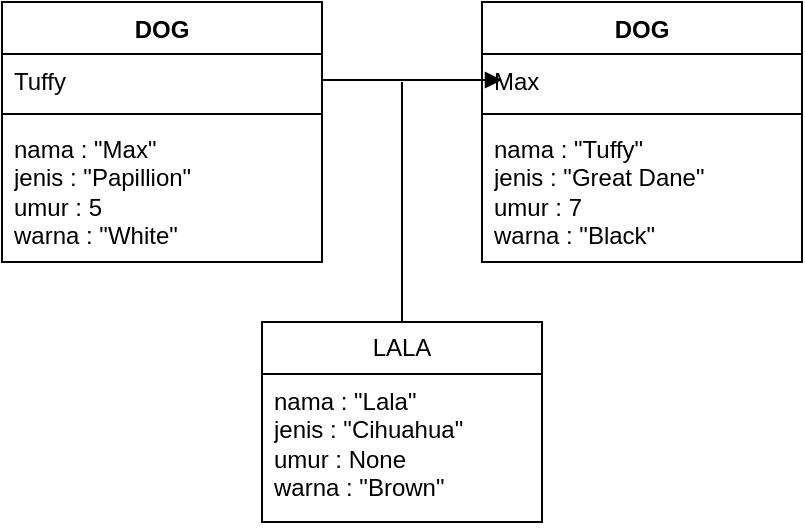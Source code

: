 <mxfile version="24.3.1" type="device">
  <diagram name="Page-1" id="-I-QFmv6Nde0Zz7xK7Lp">
    <mxGraphModel dx="1034" dy="446" grid="1" gridSize="10" guides="1" tooltips="1" connect="1" arrows="1" fold="1" page="1" pageScale="1" pageWidth="850" pageHeight="1100" math="0" shadow="0">
      <root>
        <mxCell id="0" />
        <mxCell id="1" parent="0" />
        <mxCell id="TBOpGGrL9Ec4_y6o0lGV-5" value="DOG" style="swimlane;fontStyle=1;align=center;verticalAlign=top;childLayout=stackLayout;horizontal=1;startSize=26;horizontalStack=0;resizeParent=1;resizeParentMax=0;resizeLast=0;collapsible=1;marginBottom=0;whiteSpace=wrap;html=1;" vertex="1" parent="1">
          <mxGeometry x="160" y="160" width="160" height="130" as="geometry" />
        </mxCell>
        <mxCell id="TBOpGGrL9Ec4_y6o0lGV-6" value="Tuffy" style="text;strokeColor=none;fillColor=none;align=left;verticalAlign=top;spacingLeft=4;spacingRight=4;overflow=hidden;rotatable=0;points=[[0,0.5],[1,0.5]];portConstraint=eastwest;whiteSpace=wrap;html=1;" vertex="1" parent="TBOpGGrL9Ec4_y6o0lGV-5">
          <mxGeometry y="26" width="160" height="26" as="geometry" />
        </mxCell>
        <mxCell id="TBOpGGrL9Ec4_y6o0lGV-7" value="" style="line;strokeWidth=1;fillColor=none;align=left;verticalAlign=middle;spacingTop=-1;spacingLeft=3;spacingRight=3;rotatable=0;labelPosition=right;points=[];portConstraint=eastwest;strokeColor=inherit;" vertex="1" parent="TBOpGGrL9Ec4_y6o0lGV-5">
          <mxGeometry y="52" width="160" height="8" as="geometry" />
        </mxCell>
        <mxCell id="TBOpGGrL9Ec4_y6o0lGV-8" value="nama : &quot;Max&quot;&lt;br&gt;jenis : &quot;Papillion&quot;&lt;br&gt;umur : 5&lt;br&gt;warna : &quot;White&quot;" style="text;strokeColor=none;fillColor=none;align=left;verticalAlign=top;spacingLeft=4;spacingRight=4;overflow=hidden;rotatable=0;points=[[0,0.5],[1,0.5]];portConstraint=eastwest;whiteSpace=wrap;html=1;" vertex="1" parent="TBOpGGrL9Ec4_y6o0lGV-5">
          <mxGeometry y="60" width="160" height="70" as="geometry" />
        </mxCell>
        <mxCell id="TBOpGGrL9Ec4_y6o0lGV-9" value="DOG" style="swimlane;fontStyle=1;align=center;verticalAlign=top;childLayout=stackLayout;horizontal=1;startSize=26;horizontalStack=0;resizeParent=1;resizeParentMax=0;resizeLast=0;collapsible=1;marginBottom=0;whiteSpace=wrap;html=1;" vertex="1" parent="1">
          <mxGeometry x="400" y="160" width="160" height="130" as="geometry" />
        </mxCell>
        <mxCell id="TBOpGGrL9Ec4_y6o0lGV-10" value="Max" style="text;strokeColor=none;fillColor=none;align=left;verticalAlign=top;spacingLeft=4;spacingRight=4;overflow=hidden;rotatable=0;points=[[0,0.5],[1,0.5]];portConstraint=eastwest;whiteSpace=wrap;html=1;" vertex="1" parent="TBOpGGrL9Ec4_y6o0lGV-9">
          <mxGeometry y="26" width="160" height="26" as="geometry" />
        </mxCell>
        <mxCell id="TBOpGGrL9Ec4_y6o0lGV-11" value="" style="line;strokeWidth=1;fillColor=none;align=left;verticalAlign=middle;spacingTop=-1;spacingLeft=3;spacingRight=3;rotatable=0;labelPosition=right;points=[];portConstraint=eastwest;strokeColor=inherit;" vertex="1" parent="TBOpGGrL9Ec4_y6o0lGV-9">
          <mxGeometry y="52" width="160" height="8" as="geometry" />
        </mxCell>
        <mxCell id="TBOpGGrL9Ec4_y6o0lGV-12" value="nama : &quot;Tuffy&quot;&lt;br&gt;jenis : &quot;Great Dane&quot;&lt;br&gt;umur : 7&lt;br&gt;warna : &quot;Black&quot;" style="text;strokeColor=none;fillColor=none;align=left;verticalAlign=top;spacingLeft=4;spacingRight=4;overflow=hidden;rotatable=0;points=[[0,0.5],[1,0.5]];portConstraint=eastwest;whiteSpace=wrap;html=1;" vertex="1" parent="TBOpGGrL9Ec4_y6o0lGV-9">
          <mxGeometry y="60" width="160" height="70" as="geometry" />
        </mxCell>
        <mxCell id="TBOpGGrL9Ec4_y6o0lGV-13" value="LALA" style="swimlane;fontStyle=0;childLayout=stackLayout;horizontal=1;startSize=26;fillColor=none;horizontalStack=0;resizeParent=1;resizeParentMax=0;resizeLast=0;collapsible=1;marginBottom=0;whiteSpace=wrap;html=1;" vertex="1" parent="1">
          <mxGeometry x="290" y="320" width="140" height="100" as="geometry" />
        </mxCell>
        <mxCell id="TBOpGGrL9Ec4_y6o0lGV-14" value="nama : &quot;Lala&quot;&lt;br&gt;jenis : &quot;Cihuahua&quot;&lt;br&gt;umur : None&lt;br&gt;warna : &quot;Brown&quot;" style="text;strokeColor=none;fillColor=none;align=left;verticalAlign=top;spacingLeft=4;spacingRight=4;overflow=hidden;rotatable=0;points=[[0,0.5],[1,0.5]];portConstraint=eastwest;whiteSpace=wrap;html=1;" vertex="1" parent="TBOpGGrL9Ec4_y6o0lGV-13">
          <mxGeometry y="26" width="140" height="74" as="geometry" />
        </mxCell>
        <mxCell id="TBOpGGrL9Ec4_y6o0lGV-17" value="" style="endArrow=block;endFill=1;html=1;edgeStyle=orthogonalEdgeStyle;align=left;verticalAlign=top;rounded=0;exitX=1;exitY=0.5;exitDx=0;exitDy=0;" edge="1" parent="1" source="TBOpGGrL9Ec4_y6o0lGV-6">
          <mxGeometry x="-1" relative="1" as="geometry">
            <mxPoint x="340" y="230" as="sourcePoint" />
            <mxPoint x="410" y="199" as="targetPoint" />
          </mxGeometry>
        </mxCell>
        <mxCell id="TBOpGGrL9Ec4_y6o0lGV-20" value="" style="endArrow=none;html=1;rounded=0;exitX=0.5;exitY=0;exitDx=0;exitDy=0;" edge="1" parent="1" source="TBOpGGrL9Ec4_y6o0lGV-13">
          <mxGeometry relative="1" as="geometry">
            <mxPoint x="340" y="230" as="sourcePoint" />
            <mxPoint x="360" y="200" as="targetPoint" />
          </mxGeometry>
        </mxCell>
      </root>
    </mxGraphModel>
  </diagram>
</mxfile>
